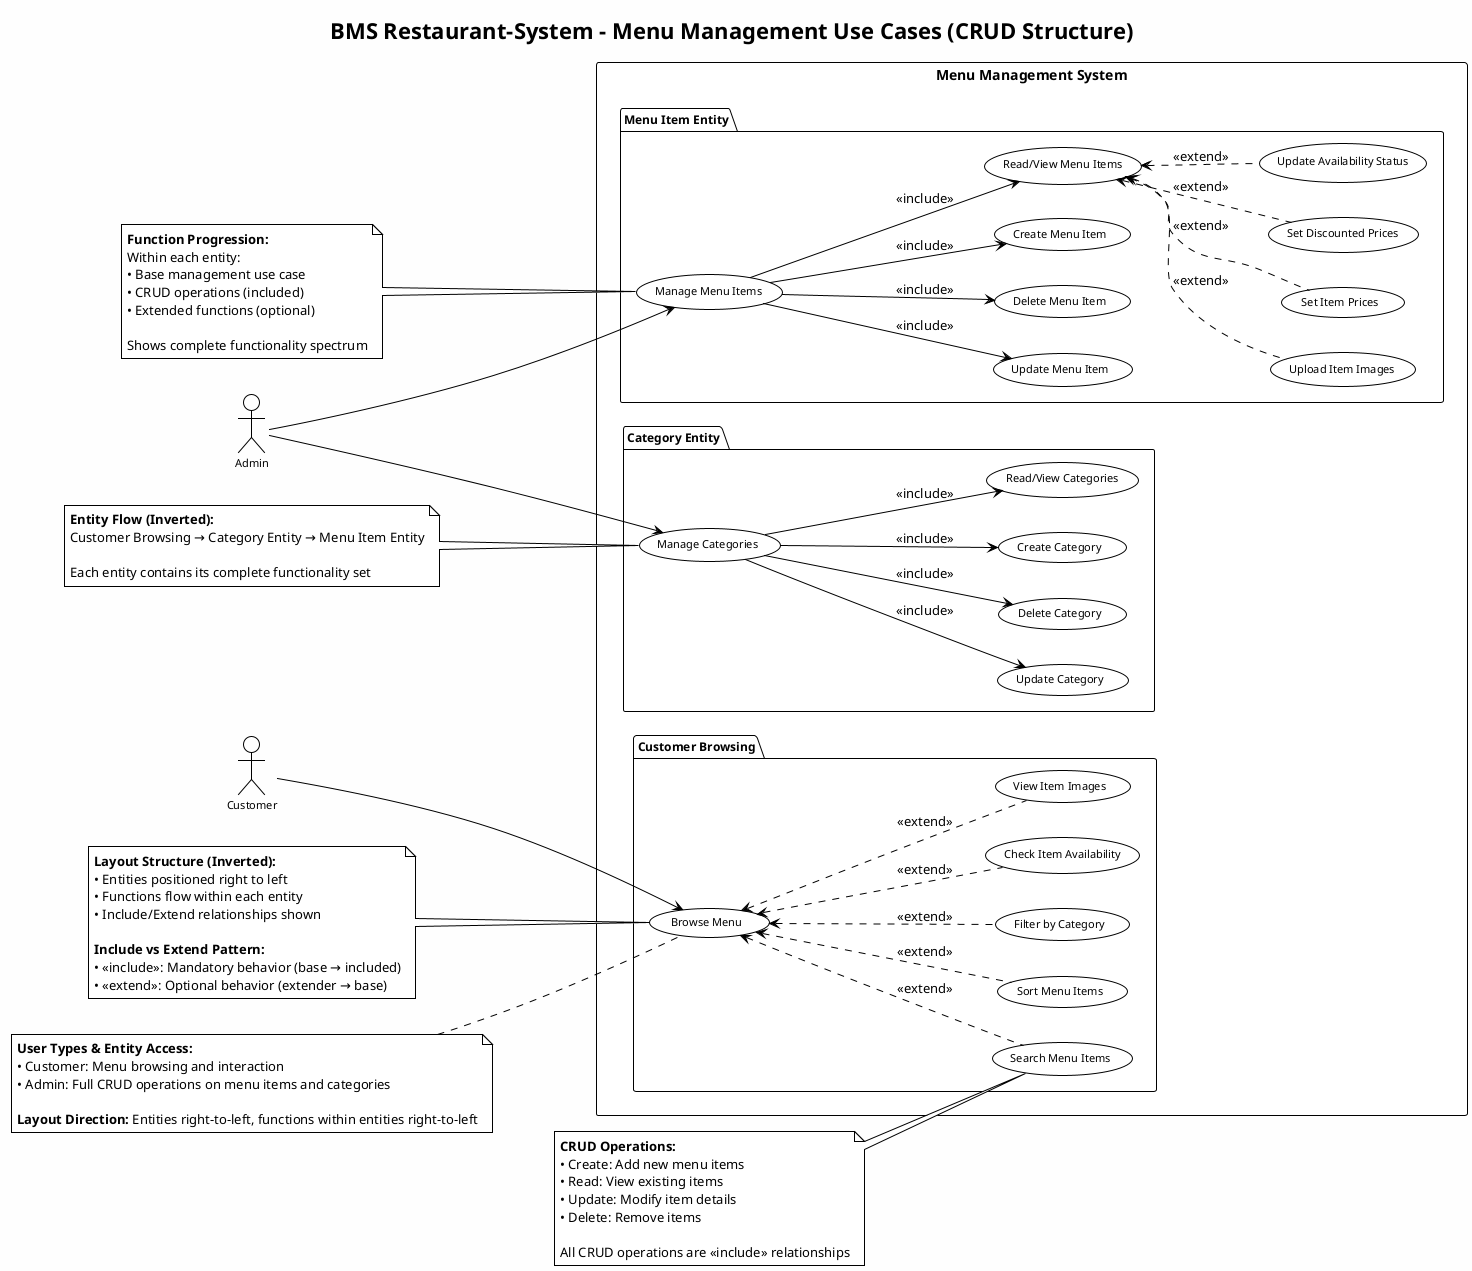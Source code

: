 @startuml Menu_Handling_Use_Cases
!theme plain
left to right direction
skinparam backgroundColor #FEFEFE
skinparam packageBackgroundColor #FFFFFF
skinparam packageBorderColor #000000
skinparam actorBackgroundColor #FFFFFF
skinparam actorBorderColor #000000
skinparam usecaseBackgroundColor #FFFFFF
skinparam usecaseBorderColor #000000
skinparam noteBackgroundColor #FFFFFF
skinparam noteBorderColor #000000
skinparam packageFontSize 12
skinparam usecaseFontSize 11
skinparam actorFontSize 11
title BMS Restaurant-System - Menu Management Use Cases (CRUD Structure)

' Primary Actors (Right Side - inverted)
actor "Customer" as customer
actor "Admin" as admin

' System boundary with entities flowing left to right (inverted layout)
rectangle "Menu Management System" as system {

    ' Menu Item Entity - Leftmost position
    package "Menu Item Entity" as menu_entity {
        usecase "Manage Menu Items" as manage_items
        usecase "Create Menu Item" as create_item
        usecase "Read/View Menu Items" as read_items
        usecase "Update Menu Item" as update_item
        usecase "Delete Menu Item" as delete_item
        usecase "Upload Item Images" as upload_images
        usecase "Set Item Prices" as set_prices
        usecase "Set Discounted Prices" as set_discounts
        usecase "Update Availability Status" as update_avail
    }

    ' Category Entity - Next to Menu Item Entity
    package "Category Entity" as category_entity {
        usecase "Manage Categories" as manage_cat
        usecase "Create Category" as create_cat
        usecase "Read/View Categories" as read_cat
        usecase "Update Category" as update_cat
        usecase "Delete Category" as delete_cat
    }

    ' Customer Browsing - Rightmost position
    package "Customer Browsing" as customer_ops {
        usecase "Browse Menu" as browse_menu
        usecase "Search Menu Items" as search_items
        usecase "Filter by Category" as filter_cat
        usecase "Check Item Availability" as check_avail
        usecase "View Item Images" as view_images
        usecase "Sort Menu Items" as sort_items
    }
}

' CRUD Relationships - Menu Items (Include: mandatory, base -> included)
manage_items --> create_item : <<include>>
manage_items --> read_items : <<include>>
manage_items --> update_item : <<include>>
manage_items --> delete_item : <<include>>

' Extended Menu Item operations (Extend: optional, extender -> base)
read_items <.. upload_images : <<extend>>
read_items <.. set_prices : <<extend>>
read_items <.. set_discounts : <<extend>>
read_items <.. update_avail : <<extend>>

' CRUD Relationships - Categories (Include: mandatory, base -> included)
manage_cat --> create_cat : <<include>>
manage_cat --> read_cat : <<include>>
manage_cat --> update_cat : <<include>>
manage_cat --> delete_cat : <<include>>

' Extended Customer operations (Extend: optional, extender -> base)
browse_menu <.. search_items : <<extend>>
browse_menu <.. filter_cat : <<extend>>
browse_menu <.. check_avail : <<extend>>
browse_menu <.. view_images : <<extend>>
browse_menu <.. sort_items : <<extend>>

' Actor Relationships
customer --> browse_menu

admin --> manage_items
admin --> manage_cat

' Notes for clarity
note left of browse_menu : <b>Layout Structure (Inverted):</b>\n• Entities positioned right to left\n• Functions flow within each entity\n• Include/Extend relationships shown\n\n<b>Include vs Extend Pattern:</b>\n• <<include>>: Mandatory behavior (base → included)\n• <<extend>>: Optional behavior (extender → base)

note left of search_items : <b>CRUD Operations:</b>\n• Create: Add new menu items\n• Read: View existing items\n• Update: Modify item details\n• Delete: Remove items\n\nAll CRUD operations are <<include>> relationships

note left of manage_cat : <b>Entity Flow (Inverted):</b>\nCustomer Browsing → Category Entity → Menu Item Entity\n\nEach entity contains its complete functionality set

note left of manage_items : <b>Function Progression:</b>\nWithin each entity:\n• Base management use case\n• CRUD operations (included)\n• Extended functions (optional)\n\nShows complete functionality spectrum

note left of browse_menu : <b>User Types & Entity Access:</b>\n• Customer: Menu browsing and interaction\n• Admin: Full CRUD operations on menu items and categories\n\n<b>Layout Direction:</b> Entities right-to-left, functions within entities right-to-left

@enduml